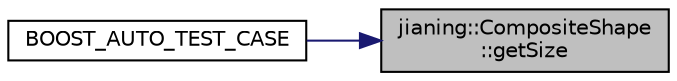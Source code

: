 digraph "jianing::CompositeShape::getSize"
{
 // LATEX_PDF_SIZE
  edge [fontname="Helvetica",fontsize="10",labelfontname="Helvetica",labelfontsize="10"];
  node [fontname="Helvetica",fontsize="10",shape=record];
  rankdir="RL";
  Node1 [label="jianing::CompositeShape\l::getSize",height=0.2,width=0.4,color="black", fillcolor="grey75", style="filled", fontcolor="black",tooltip=" "];
  Node1 -> Node2 [dir="back",color="midnightblue",fontsize="10",style="solid",fontname="Helvetica"];
  Node2 [label="BOOST_AUTO_TEST_CASE",height=0.2,width=0.4,color="black", fillcolor="white", style="filled",URL="$test-composite-shape_8cpp.html#a55b112eb49e105ee83ede8568b2f28ee",tooltip=" "];
}
